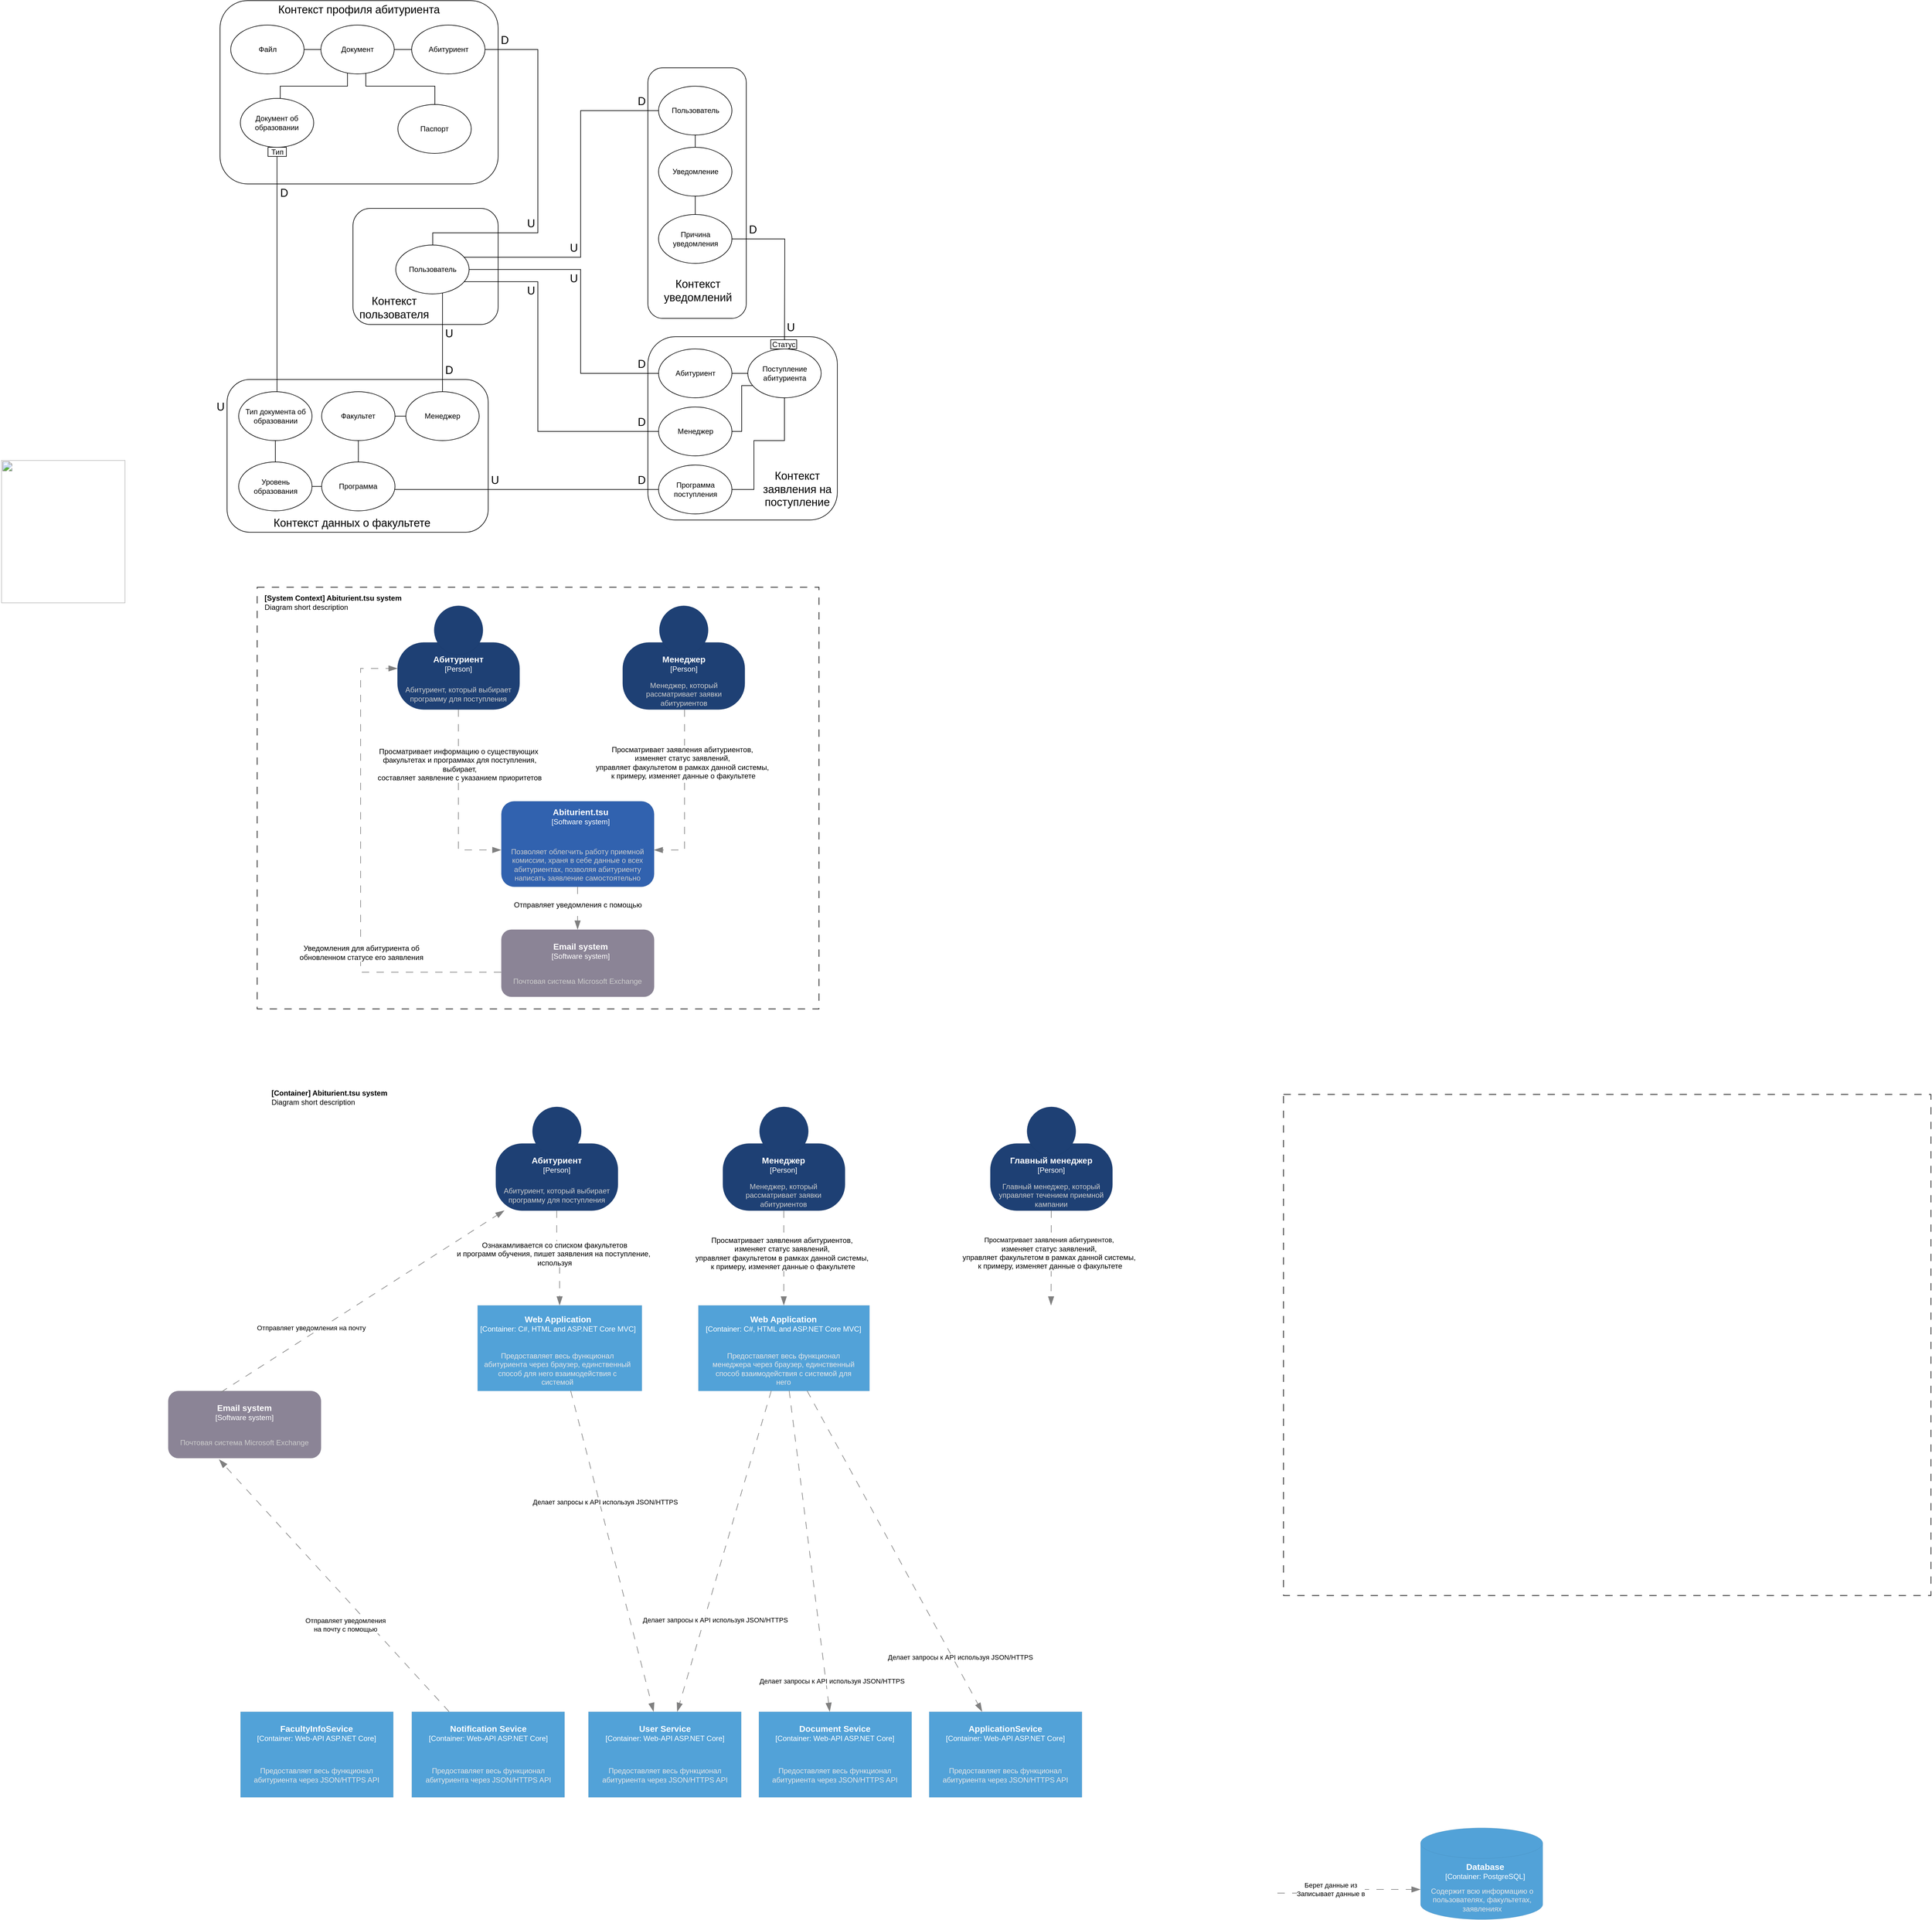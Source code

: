 <mxfile version="23.1.6" type="device">
  <diagram name="Page-1" id="b5b7bab2-c9e2-2cf4-8b2a-24fd1a2a6d21">
    <mxGraphModel dx="5994" dy="3614" grid="1" gridSize="10" guides="1" tooltips="1" connect="1" arrows="1" fold="1" page="1" pageScale="1" pageWidth="827" pageHeight="1169" background="none" math="0" shadow="0">
      <root>
        <mxCell id="0" />
        <mxCell id="1" parent="0" />
        <mxCell id="MaOl4jfl0PFDX4A6IsZu-60" value="" style="rounded=1;whiteSpace=wrap;html=1;fontStyle=1" parent="1" vertex="1">
          <mxGeometry x="-500" y="320" width="310" height="300" as="geometry" />
        </mxCell>
        <mxCell id="-3Om5Twb0YCuTLOiDZB2-9" value="" style="rounded=0;whiteSpace=wrap;html=1;dashed=1;dashPattern=12 12;" parent="1" vertex="1">
          <mxGeometry x="-1139.25" y="730" width="919.25" height="690" as="geometry" />
        </mxCell>
        <mxCell id="IY_3jIdmcAkdkIJxxCQ0-17" value="&lt;b style=&quot;font-weight:normal;&quot; id=&quot;docs-internal-guid-5b36b442-7fff-c8b9-8f83-1f48a23372ef&quot;&gt;&lt;img width=&quot;203px;&quot; height=&quot;234px;&quot; src=&quot;https://lh7-us.googleusercontent.com/JxQBm1-EpwM_dFHXwClX45VhrDido1cOvyLPQnoqPaI8YXl2qh07tTlEx8l0MKRIusiFAP7jSpTK8y7_XbA77AthvYhiPHg3ViRl7vc-WYO56VqhmxlTWo8SbmznH5HDqeRaKHJ4aV-dhPcUNcOod0d_ZQ=s2048&quot;&gt;&lt;/b&gt;" style="text;whiteSpace=wrap;html=1;" parent="1" vertex="1">
          <mxGeometry x="-1560" y="515" width="240" height="260" as="geometry" />
        </mxCell>
        <mxCell id="IY_3jIdmcAkdkIJxxCQ0-19" value="" style="rounded=1;whiteSpace=wrap;html=1;arcSize=39;fillColor=#1e4074;fontColor=#ffffff;strokeColor=default;strokeWidth=0;" parent="1" vertex="1">
          <mxGeometry x="-910" y="820" width="200" height="110" as="geometry" />
        </mxCell>
        <mxCell id="IY_3jIdmcAkdkIJxxCQ0-21" value="" style="ellipse;whiteSpace=wrap;html=1;aspect=fixed;fillColor=#1e4074;strokeColor=default;strokeWidth=0;" parent="1" vertex="1">
          <mxGeometry x="-850" y="760" width="80" height="80" as="geometry" />
        </mxCell>
        <mxCell id="IY_3jIdmcAkdkIJxxCQ0-22" value="" style="rounded=1;whiteSpace=wrap;html=1;arcSize=39;fillColor=#1e4074;fontColor=#ffffff;strokeColor=default;strokeWidth=0;" parent="1" vertex="1">
          <mxGeometry x="-541.5" y="820" width="200" height="110" as="geometry" />
        </mxCell>
        <mxCell id="IY_3jIdmcAkdkIJxxCQ0-23" value="" style="ellipse;whiteSpace=wrap;html=1;aspect=fixed;fillColor=#1e4074;strokeColor=default;strokeWidth=0;" parent="1" vertex="1">
          <mxGeometry x="-481.5" y="760" width="80" height="80" as="geometry" />
        </mxCell>
        <mxCell id="IY_3jIdmcAkdkIJxxCQ0-24" value="&lt;font color=&quot;#ffffff&quot;&gt;&lt;b&gt;&lt;font style=&quot;font-size: 14px;&quot;&gt;Абитуриент&lt;/font&gt;&lt;/b&gt;&lt;br&gt;[Person]&lt;/font&gt;" style="text;html=1;align=center;verticalAlign=middle;whiteSpace=wrap;rounded=0;" parent="1" vertex="1">
          <mxGeometry x="-840" y="840" width="60" height="30" as="geometry" />
        </mxCell>
        <mxCell id="IY_3jIdmcAkdkIJxxCQ0-25" value="&lt;font color=&quot;#ffffff&quot;&gt;&lt;span style=&quot;font-size: 14px;&quot;&gt;&lt;b&gt;Менеджер&lt;/b&gt;&lt;/span&gt;&lt;br&gt;[Person]&lt;/font&gt;" style="text;html=1;align=center;verticalAlign=middle;whiteSpace=wrap;rounded=0;" parent="1" vertex="1">
          <mxGeometry x="-471.5" y="840" width="60" height="30" as="geometry" />
        </mxCell>
        <mxCell id="IY_3jIdmcAkdkIJxxCQ0-27" value="&lt;font color=&quot;#cccccc&quot;&gt;Абитуриент, который выбирает программу для поступления&lt;br&gt;&lt;/font&gt;" style="text;html=1;align=center;verticalAlign=middle;whiteSpace=wrap;rounded=0;" parent="1" vertex="1">
          <mxGeometry x="-900" y="890" width="180" height="30" as="geometry" />
        </mxCell>
        <mxCell id="IY_3jIdmcAkdkIJxxCQ0-28" value="&lt;font color=&quot;#cccccc&quot;&gt;Менеджер, который рассматривает заявки абитуриентов&lt;br&gt;&lt;/font&gt;" style="text;html=1;align=center;verticalAlign=middle;whiteSpace=wrap;rounded=0;" parent="1" vertex="1">
          <mxGeometry x="-536.5" y="890" width="190" height="30" as="geometry" />
        </mxCell>
        <mxCell id="IY_3jIdmcAkdkIJxxCQ0-29" value="" style="rounded=1;whiteSpace=wrap;html=1;fillColor=#3162af;strokeColor=default;strokeWidth=0;" parent="1" vertex="1">
          <mxGeometry x="-740" y="1080" width="250" height="140" as="geometry" />
        </mxCell>
        <mxCell id="IY_3jIdmcAkdkIJxxCQ0-30" value="&lt;font color=&quot;#ffffff&quot;&gt;&lt;b&gt;&lt;font style=&quot;font-size: 14px;&quot;&gt;Abiturient.tsu&lt;/font&gt;&lt;/b&gt;&lt;br&gt;[Software system]&lt;/font&gt;" style="text;html=1;align=center;verticalAlign=middle;whiteSpace=wrap;rounded=0;" parent="1" vertex="1">
          <mxGeometry x="-665" y="1090" width="110" height="30" as="geometry" />
        </mxCell>
        <mxCell id="IY_3jIdmcAkdkIJxxCQ0-31" value="&lt;font color=&quot;#cccccc&quot;&gt;Позволяет облегчить работу приемной комиссии, храня в себе данные о всех абитуриентах, позволяя абитуриенту написать заявление самостоятельно&lt;br&gt;&lt;/font&gt;" style="text;html=1;align=center;verticalAlign=middle;whiteSpace=wrap;rounded=0;" parent="1" vertex="1">
          <mxGeometry x="-740" y="1169" width="250" height="30" as="geometry" />
        </mxCell>
        <mxCell id="IY_3jIdmcAkdkIJxxCQ0-32" style="edgeStyle=orthogonalEdgeStyle;rounded=0;orthogonalLoop=1;jettySize=auto;html=1;entryX=0;entryY=0.571;entryDx=0;entryDy=0;entryPerimeter=0;fontColor=#CCCCCC;strokeColor=#808080;endSize=12;endArrow=blockThin;endFill=1;exitX=0.5;exitY=1;exitDx=0;exitDy=0;dashed=1;dashPattern=12 12;" parent="1" source="IY_3jIdmcAkdkIJxxCQ0-19" target="IY_3jIdmcAkdkIJxxCQ0-29" edge="1">
          <mxGeometry relative="1" as="geometry" />
        </mxCell>
        <mxCell id="IY_3jIdmcAkdkIJxxCQ0-34" value="&lt;font style=&quot;font-size: 12px;&quot;&gt;Просматривает информацию о существующих&lt;br&gt;&amp;nbsp;факультетах и программах для поступления,&lt;br&gt;&amp;nbsp;выбирает,&lt;br&gt;&amp;nbsp;составляет заявление с указанием приоритетов&lt;/font&gt;" style="edgeLabel;html=1;align=center;verticalAlign=middle;resizable=0;points=[];" parent="IY_3jIdmcAkdkIJxxCQ0-32" vertex="1" connectable="0">
          <mxGeometry x="-0.399" y="-2" relative="1" as="geometry">
            <mxPoint x="2" as="offset" />
          </mxGeometry>
        </mxCell>
        <mxCell id="IY_3jIdmcAkdkIJxxCQ0-33" style="edgeStyle=orthogonalEdgeStyle;rounded=0;orthogonalLoop=1;jettySize=auto;html=1;fontColor=#CCCCCC;strokeColor=#808080;endSize=12;endArrow=blockThin;endFill=1;dashed=1;dashPattern=12 12;" parent="1" source="IY_3jIdmcAkdkIJxxCQ0-22" target="IY_3jIdmcAkdkIJxxCQ0-29" edge="1">
          <mxGeometry relative="1" as="geometry">
            <mxPoint x="-800" y="940" as="sourcePoint" />
            <mxPoint x="-730" y="1170" as="targetPoint" />
            <Array as="points">
              <mxPoint x="-440" y="1160" />
            </Array>
          </mxGeometry>
        </mxCell>
        <mxCell id="IY_3jIdmcAkdkIJxxCQ0-36" value="&lt;font style=&quot;font-size: 12px;&quot;&gt;Просматривает заявления абитуриентов,&lt;br&gt;изменяет статус заявлений,&lt;br&gt;управляет факультетом в рамках данной системы,&lt;br&gt;&amp;nbsp;к примеру, изменяет данные о факультете&lt;/font&gt;&lt;span id=&quot;docs-internal-guid-e454aada-7fff-a660-4d41-49e8ba70c987&quot;&gt;&lt;/span&gt;&lt;span id=&quot;docs-internal-guid-e454aada-7fff-a660-4d41-49e8ba70c987&quot;&gt;&lt;/span&gt;" style="edgeLabel;html=1;align=center;verticalAlign=middle;resizable=0;points=[];" parent="IY_3jIdmcAkdkIJxxCQ0-33" vertex="1" connectable="0">
          <mxGeometry x="-0.38" y="-4" relative="1" as="geometry">
            <mxPoint as="offset" />
          </mxGeometry>
        </mxCell>
        <mxCell id="-3Om5Twb0YCuTLOiDZB2-1" value="" style="rounded=1;whiteSpace=wrap;html=1;fillColor=#8b8496;strokeColor=default;strokeWidth=0;" parent="1" vertex="1">
          <mxGeometry x="-740" y="1290" width="250" height="110" as="geometry" />
        </mxCell>
        <mxCell id="-3Om5Twb0YCuTLOiDZB2-2" value="&lt;font color=&quot;#ffffff&quot;&gt;&lt;span style=&quot;font-size: 14px;&quot;&gt;&lt;b&gt;Email system&lt;br&gt;&lt;/b&gt;&lt;/span&gt;[Software system]&lt;/font&gt;" style="text;html=1;align=center;verticalAlign=middle;whiteSpace=wrap;rounded=0;" parent="1" vertex="1">
          <mxGeometry x="-665" y="1310" width="110" height="30" as="geometry" />
        </mxCell>
        <mxCell id="-3Om5Twb0YCuTLOiDZB2-3" value="&lt;font color=&quot;#cccccc&quot;&gt;Почтовая система Microsoft Exchange&lt;br&gt;&lt;/font&gt;" style="text;html=1;align=center;verticalAlign=middle;whiteSpace=wrap;rounded=0;" parent="1" vertex="1">
          <mxGeometry x="-740" y="1360" width="250" height="30" as="geometry" />
        </mxCell>
        <mxCell id="-3Om5Twb0YCuTLOiDZB2-4" style="edgeStyle=orthogonalEdgeStyle;rounded=0;orthogonalLoop=1;jettySize=auto;html=1;entryX=0.5;entryY=0;entryDx=0;entryDy=0;fontColor=#CCCCCC;strokeColor=#808080;endSize=12;endArrow=blockThin;endFill=1;dashed=1;dashPattern=12 12;" parent="1" source="IY_3jIdmcAkdkIJxxCQ0-29" target="-3Om5Twb0YCuTLOiDZB2-1" edge="1">
          <mxGeometry relative="1" as="geometry">
            <mxPoint x="-800" y="940" as="sourcePoint" />
            <mxPoint x="-730" y="1170" as="targetPoint" />
          </mxGeometry>
        </mxCell>
        <mxCell id="-3Om5Twb0YCuTLOiDZB2-5" value="&lt;span style=&quot;font-size: 12px;&quot;&gt;Отправляет уведомления с помощью&lt;/span&gt;" style="edgeLabel;html=1;align=center;verticalAlign=middle;resizable=0;points=[];" parent="-3Om5Twb0YCuTLOiDZB2-4" vertex="1" connectable="0">
          <mxGeometry x="-0.399" y="-2" relative="1" as="geometry">
            <mxPoint x="2" y="9" as="offset" />
          </mxGeometry>
        </mxCell>
        <mxCell id="-3Om5Twb0YCuTLOiDZB2-6" style="edgeStyle=orthogonalEdgeStyle;rounded=0;orthogonalLoop=1;jettySize=auto;html=1;fontColor=#CCCCCC;strokeColor=#808080;endSize=12;endArrow=blockThin;endFill=1;entryX=0.001;entryY=0.39;entryDx=0;entryDy=0;entryPerimeter=0;dashed=1;dashPattern=12 12;" parent="1" source="-3Om5Twb0YCuTLOiDZB2-1" target="IY_3jIdmcAkdkIJxxCQ0-19" edge="1">
          <mxGeometry relative="1" as="geometry">
            <mxPoint x="-605" y="1230" as="sourcePoint" />
            <mxPoint x="-605" y="1300" as="targetPoint" />
            <Array as="points">
              <mxPoint x="-970" y="1360" />
              <mxPoint x="-970" y="863" />
            </Array>
          </mxGeometry>
        </mxCell>
        <mxCell id="-3Om5Twb0YCuTLOiDZB2-7" value="&lt;span style=&quot;font-size: 12px;&quot;&gt;Уведомления для абитуриента об &lt;br&gt;обновленном статусе его заявления&lt;/span&gt;" style="edgeLabel;html=1;align=center;verticalAlign=middle;resizable=0;points=[];" parent="-3Om5Twb0YCuTLOiDZB2-6" vertex="1" connectable="0">
          <mxGeometry x="-0.399" y="-2" relative="1" as="geometry">
            <mxPoint x="-1" y="-26" as="offset" />
          </mxGeometry>
        </mxCell>
        <mxCell id="-3Om5Twb0YCuTLOiDZB2-10" value="&lt;div style=&quot;text-align: left;&quot;&gt;&lt;b style=&quot;background-color: initial;&quot;&gt;[System Context] Abiturient.tsu system&lt;/b&gt;&lt;/div&gt;&lt;font style=&quot;font-size: 12px;&quot;&gt;&lt;div style=&quot;text-align: left;&quot;&gt;&lt;span style=&quot;background-color: initial;&quot;&gt;Diagram short description&lt;/span&gt;&lt;/div&gt;&lt;/font&gt;" style="text;html=1;align=center;verticalAlign=middle;whiteSpace=wrap;rounded=0;" parent="1" vertex="1">
          <mxGeometry x="-1130" y="740" width="230" height="30" as="geometry" />
        </mxCell>
        <mxCell id="-3Om5Twb0YCuTLOiDZB2-11" value="" style="rounded=0;whiteSpace=wrap;html=1;dashed=1;dashPattern=12 12;" parent="1" vertex="1">
          <mxGeometry x="540.0" y="1560" width="1059.25" height="820" as="geometry" />
        </mxCell>
        <mxCell id="-3Om5Twb0YCuTLOiDZB2-12" value="" style="rounded=1;whiteSpace=wrap;html=1;arcSize=39;fillColor=#1e4074;fontColor=#ffffff;strokeColor=default;strokeWidth=0;" parent="1" vertex="1">
          <mxGeometry x="-749.13" y="1640" width="200" height="110" as="geometry" />
        </mxCell>
        <mxCell id="-3Om5Twb0YCuTLOiDZB2-13" value="" style="ellipse;whiteSpace=wrap;html=1;aspect=fixed;fillColor=#1e4074;strokeColor=default;strokeWidth=0;" parent="1" vertex="1">
          <mxGeometry x="-689.13" y="1580" width="80" height="80" as="geometry" />
        </mxCell>
        <mxCell id="-3Om5Twb0YCuTLOiDZB2-14" value="" style="rounded=1;whiteSpace=wrap;html=1;arcSize=39;fillColor=#1e4074;fontColor=#ffffff;strokeColor=default;strokeWidth=0;" parent="1" vertex="1">
          <mxGeometry x="-377.63" y="1640" width="200" height="110" as="geometry" />
        </mxCell>
        <mxCell id="-3Om5Twb0YCuTLOiDZB2-15" value="" style="ellipse;whiteSpace=wrap;html=1;aspect=fixed;fillColor=#1e4074;strokeColor=default;strokeWidth=0;" parent="1" vertex="1">
          <mxGeometry x="-317.63" y="1580" width="80" height="80" as="geometry" />
        </mxCell>
        <mxCell id="-3Om5Twb0YCuTLOiDZB2-16" value="&lt;font color=&quot;#ffffff&quot;&gt;&lt;b&gt;&lt;font style=&quot;font-size: 14px;&quot;&gt;Абитуриент&lt;/font&gt;&lt;/b&gt;&lt;br&gt;[Person]&lt;/font&gt;" style="text;html=1;align=center;verticalAlign=middle;whiteSpace=wrap;rounded=0;" parent="1" vertex="1">
          <mxGeometry x="-679.13" y="1660" width="60" height="30" as="geometry" />
        </mxCell>
        <mxCell id="-3Om5Twb0YCuTLOiDZB2-17" value="&lt;font color=&quot;#ffffff&quot;&gt;&lt;span style=&quot;font-size: 14px;&quot;&gt;&lt;b&gt;Менеджер&lt;/b&gt;&lt;/span&gt;&lt;br&gt;[Person]&lt;/font&gt;" style="text;html=1;align=center;verticalAlign=middle;whiteSpace=wrap;rounded=0;" parent="1" vertex="1">
          <mxGeometry x="-307.63" y="1660" width="60" height="30" as="geometry" />
        </mxCell>
        <mxCell id="-3Om5Twb0YCuTLOiDZB2-18" value="&lt;font color=&quot;#cccccc&quot;&gt;Абитуриент, который выбирает программу для поступления&lt;br&gt;&lt;/font&gt;" style="text;html=1;align=center;verticalAlign=middle;whiteSpace=wrap;rounded=0;" parent="1" vertex="1">
          <mxGeometry x="-739.13" y="1710" width="180" height="30" as="geometry" />
        </mxCell>
        <mxCell id="-3Om5Twb0YCuTLOiDZB2-19" value="&lt;font color=&quot;#cccccc&quot;&gt;Менеджер, который рассматривает заявки абитуриентов&lt;br&gt;&lt;/font&gt;" style="text;html=1;align=center;verticalAlign=middle;whiteSpace=wrap;rounded=0;" parent="1" vertex="1">
          <mxGeometry x="-372.63" y="1710" width="190" height="30" as="geometry" />
        </mxCell>
        <mxCell id="-3Om5Twb0YCuTLOiDZB2-34" value="&lt;div style=&quot;text-align: left;&quot;&gt;&lt;b style=&quot;background-color: initial;&quot;&gt;[Container] Abiturient.tsu system&lt;/b&gt;&lt;/div&gt;&lt;font style=&quot;font-size: 12px;&quot;&gt;&lt;div style=&quot;text-align: left;&quot;&gt;&lt;span style=&quot;background-color: initial;&quot;&gt;Diagram short description&lt;/span&gt;&lt;/div&gt;&lt;/font&gt;" style="text;html=1;align=center;verticalAlign=middle;whiteSpace=wrap;rounded=0;" parent="1" vertex="1">
          <mxGeometry x="-1121.5" y="1550" width="200" height="30" as="geometry" />
        </mxCell>
        <mxCell id="-3Om5Twb0YCuTLOiDZB2-38" style="edgeStyle=orthogonalEdgeStyle;rounded=0;orthogonalLoop=1;jettySize=auto;html=1;fontColor=#CCCCCC;strokeColor=#808080;endSize=12;endArrow=blockThin;endFill=1;entryX=0.5;entryY=0;entryDx=0;entryDy=0;dashed=1;dashPattern=12 12;" parent="1" source="-3Om5Twb0YCuTLOiDZB2-12" target="-3Om5Twb0YCuTLOiDZB2-41" edge="1">
          <mxGeometry relative="1" as="geometry">
            <mxPoint x="-633.13" y="2107" as="sourcePoint" />
            <mxPoint x="-648.63" y="2100" as="targetPoint" />
            <Array as="points" />
          </mxGeometry>
        </mxCell>
        <mxCell id="-3Om5Twb0YCuTLOiDZB2-39" value="&lt;span style=&quot;font-size: 12px;&quot;&gt;Ознакамливается со списком факультетов &lt;br&gt;и программ обучения, пишет заявления на поступление,&amp;nbsp;&lt;br&gt;используя&lt;/span&gt;" style="edgeLabel;html=1;align=center;verticalAlign=middle;resizable=0;points=[];" parent="-3Om5Twb0YCuTLOiDZB2-38" vertex="1" connectable="0">
          <mxGeometry x="-0.399" y="-2" relative="1" as="geometry">
            <mxPoint x="-2" y="23" as="offset" />
          </mxGeometry>
        </mxCell>
        <mxCell id="-3Om5Twb0YCuTLOiDZB2-41" value="" style="rounded=0;whiteSpace=wrap;html=1;fillColor=#52a2d8;strokeColor=default;strokeWidth=0;" parent="1" vertex="1">
          <mxGeometry x="-778.81" y="1905" width="268.81" height="140" as="geometry" />
        </mxCell>
        <mxCell id="-3Om5Twb0YCuTLOiDZB2-43" value="&lt;font color=&quot;#e6e6e6&quot;&gt;Предоставляет весь функционал абитуриента через браузер, единственный способ для него взаимодействия с системой&lt;/font&gt;" style="text;html=1;align=center;verticalAlign=middle;whiteSpace=wrap;rounded=0;" parent="1" vertex="1">
          <mxGeometry x="-773.13" y="1994" width="250" height="30" as="geometry" />
        </mxCell>
        <mxCell id="-3Om5Twb0YCuTLOiDZB2-45" value="" style="rounded=0;whiteSpace=wrap;html=1;fillColor=#52a2d8;strokeColor=default;strokeWidth=0;" parent="1" vertex="1">
          <mxGeometry x="-417.63" y="1905" width="280" height="140" as="geometry" />
        </mxCell>
        <mxCell id="-3Om5Twb0YCuTLOiDZB2-46" value="&lt;font color=&quot;#ffffff&quot;&gt;&lt;span style=&quot;font-size: 14px;&quot;&gt;&lt;b&gt;Web Application&lt;br&gt;&lt;/b&gt;&lt;/span&gt;[Container: C#, HTML and ASP.NET Core MVC]&lt;/font&gt;" style="text;html=1;align=center;verticalAlign=middle;whiteSpace=wrap;rounded=0;" parent="1" vertex="1">
          <mxGeometry x="-412.63" y="1920" width="270" height="30" as="geometry" />
        </mxCell>
        <mxCell id="-3Om5Twb0YCuTLOiDZB2-47" value="&lt;font color=&quot;#e6e6e6&quot;&gt;Предоставляет весь функционал менеджера через браузер, единственный способ взаимодействия с системой для него&lt;/font&gt;" style="text;html=1;align=center;verticalAlign=middle;whiteSpace=wrap;rounded=0;" parent="1" vertex="1">
          <mxGeometry x="-402.63" y="1994" width="250" height="30" as="geometry" />
        </mxCell>
        <mxCell id="-3Om5Twb0YCuTLOiDZB2-48" style="edgeStyle=orthogonalEdgeStyle;rounded=0;orthogonalLoop=1;jettySize=auto;html=1;fontColor=#CCCCCC;strokeColor=#808080;endSize=12;endArrow=blockThin;endFill=1;dashed=1;dashPattern=12 12;" parent="1" source="-3Om5Twb0YCuTLOiDZB2-14" target="-3Om5Twb0YCuTLOiDZB2-45" edge="1">
          <mxGeometry relative="1" as="geometry">
            <mxPoint x="-279.34" y="1740" as="sourcePoint" />
            <mxPoint x="-279.34" y="1895" as="targetPoint" />
            <Array as="points" />
          </mxGeometry>
        </mxCell>
        <mxCell id="-3Om5Twb0YCuTLOiDZB2-49" value="&lt;font style=&quot;font-size: 12px;&quot;&gt;Просматривает заявления абитуриентов,&lt;br style=&quot;border-color: var(--border-color);&quot;&gt;изменяет статус заявлений,&lt;br style=&quot;border-color: var(--border-color);&quot;&gt;управляет факультетом в рамках данной системы,&lt;br style=&quot;border-color: var(--border-color);&quot;&gt;&amp;nbsp;к примеру, изменяет данные о факультете&lt;/font&gt;" style="edgeLabel;html=1;align=center;verticalAlign=middle;resizable=0;points=[];" parent="-3Om5Twb0YCuTLOiDZB2-48" vertex="1" connectable="0">
          <mxGeometry x="-0.399" y="-2" relative="1" as="geometry">
            <mxPoint x="-2" y="23" as="offset" />
          </mxGeometry>
        </mxCell>
        <mxCell id="-3Om5Twb0YCuTLOiDZB2-50" value="" style="rounded=0;whiteSpace=wrap;html=1;fillColor=#52a2d8;strokeColor=default;strokeWidth=0;" parent="1" vertex="1">
          <mxGeometry x="-597.5" y="2570" width="250" height="140" as="geometry" />
        </mxCell>
        <mxCell id="-3Om5Twb0YCuTLOiDZB2-51" value="&lt;font color=&quot;#ffffff&quot;&gt;&lt;span style=&quot;font-size: 14px;&quot;&gt;&lt;b&gt;User Service&lt;br&gt;&lt;/b&gt;&lt;/span&gt;[Container: Web-API ASP.NET Core]&lt;/font&gt;" style="text;html=1;align=center;verticalAlign=middle;whiteSpace=wrap;rounded=0;" parent="1" vertex="1">
          <mxGeometry x="-587.5" y="2590" width="230" height="30" as="geometry" />
        </mxCell>
        <mxCell id="-3Om5Twb0YCuTLOiDZB2-52" value="&lt;font color=&quot;#e6e6e6&quot;&gt;Предоставляет весь функционал абитуриента через JSON/HTTPS API&lt;/font&gt;" style="text;html=1;align=center;verticalAlign=middle;whiteSpace=wrap;rounded=0;" parent="1" vertex="1">
          <mxGeometry x="-597.5" y="2659" width="250" height="30" as="geometry" />
        </mxCell>
        <mxCell id="-3Om5Twb0YCuTLOiDZB2-53" style="rounded=0;orthogonalLoop=1;jettySize=auto;html=1;fontColor=#CCCCCC;strokeColor=#808080;endSize=12;endArrow=blockThin;endFill=1;dashed=1;dashPattern=12 12;" parent="1" source="-3Om5Twb0YCuTLOiDZB2-41" target="-3Om5Twb0YCuTLOiDZB2-50" edge="1">
          <mxGeometry relative="1" as="geometry">
            <mxPoint x="-661.68" y="2070" as="sourcePoint" />
            <mxPoint x="-661.68" y="2225" as="targetPoint" />
          </mxGeometry>
        </mxCell>
        <mxCell id="-3Om5Twb0YCuTLOiDZB2-54" value="Делает запросы к API используя JSON/HTTPS" style="edgeLabel;html=1;align=center;verticalAlign=middle;resizable=0;points=[];" parent="-3Om5Twb0YCuTLOiDZB2-53" vertex="1" connectable="0">
          <mxGeometry x="-0.399" y="-2" relative="1" as="geometry">
            <mxPoint x="17" y="23" as="offset" />
          </mxGeometry>
        </mxCell>
        <mxCell id="-3Om5Twb0YCuTLOiDZB2-55" value="" style="strokeWidth=0;html=1;shape=mxgraph.flowchart.database;whiteSpace=wrap;fillColor=#52a2d8;" parent="1" vertex="1">
          <mxGeometry x="763.93" y="2760" width="200" height="150" as="geometry" />
        </mxCell>
        <mxCell id="-3Om5Twb0YCuTLOiDZB2-56" value="&lt;font color=&quot;#ffffff&quot;&gt;&lt;span style=&quot;font-size: 14px;&quot;&gt;&lt;b&gt;Database&lt;br&gt;&lt;/b&gt;&lt;/span&gt;[Container: PostgreSQL]&lt;/font&gt;" style="text;html=1;align=center;verticalAlign=middle;whiteSpace=wrap;rounded=0;" parent="1" vertex="1">
          <mxGeometry x="754.93" y="2816" width="230" height="30" as="geometry" />
        </mxCell>
        <mxCell id="-3Om5Twb0YCuTLOiDZB2-57" value="&lt;font color=&quot;#e6e6e6&quot;&gt;Содержит всю информацию о пользователях, факультетах, заявлениях&lt;/font&gt;" style="text;html=1;align=center;verticalAlign=middle;whiteSpace=wrap;rounded=0;glass=0;" parent="1" vertex="1">
          <mxGeometry x="764.93" y="2863" width="200" height="30" as="geometry" />
        </mxCell>
        <mxCell id="-3Om5Twb0YCuTLOiDZB2-58" style="edgeStyle=orthogonalEdgeStyle;rounded=0;orthogonalLoop=1;jettySize=auto;html=1;fontColor=#CCCCCC;strokeColor=#808080;endSize=12;endArrow=blockThin;endFill=1;dashed=1;dashPattern=12 12;" parent="1" target="-3Om5Twb0YCuTLOiDZB2-55" edge="1">
          <mxGeometry relative="1" as="geometry">
            <mxPoint x="530" y="2867" as="sourcePoint" />
            <mxPoint x="241.49" y="3077" as="targetPoint" />
            <Array as="points">
              <mxPoint x="590" y="2861" />
            </Array>
          </mxGeometry>
        </mxCell>
        <mxCell id="-3Om5Twb0YCuTLOiDZB2-59" value="Берет данные из&lt;br&gt;Записывает данные в" style="edgeLabel;html=1;align=center;verticalAlign=middle;resizable=0;points=[];" parent="-3Om5Twb0YCuTLOiDZB2-58" vertex="1" connectable="0">
          <mxGeometry x="-0.399" y="-2" relative="1" as="geometry">
            <mxPoint x="21" y="-2" as="offset" />
          </mxGeometry>
        </mxCell>
        <mxCell id="-3Om5Twb0YCuTLOiDZB2-60" style="rounded=0;orthogonalLoop=1;jettySize=auto;html=1;fontColor=#CCCCCC;strokeColor=#808080;endSize=12;endArrow=blockThin;endFill=1;dashed=1;dashPattern=12 12;" parent="1" source="-3Om5Twb0YCuTLOiDZB2-45" target="-3Om5Twb0YCuTLOiDZB2-50" edge="1">
          <mxGeometry relative="1" as="geometry">
            <mxPoint x="-142.38" y="2110" as="sourcePoint" />
            <mxPoint x="19.62" y="2110" as="targetPoint" />
          </mxGeometry>
        </mxCell>
        <mxCell id="MaOl4jfl0PFDX4A6IsZu-121" value="Делает запросы к API используя JSON/HTTPS" style="edgeLabel;html=1;align=center;verticalAlign=middle;resizable=0;points=[];" parent="-3Om5Twb0YCuTLOiDZB2-60" vertex="1" connectable="0">
          <mxGeometry x="-0.087" y="-2" relative="1" as="geometry">
            <mxPoint x="-20" y="136" as="offset" />
          </mxGeometry>
        </mxCell>
        <mxCell id="-3Om5Twb0YCuTLOiDZB2-65" value="" style="rounded=1;whiteSpace=wrap;html=1;fillColor=#8b8496;strokeColor=default;strokeWidth=0;" parent="1" vertex="1">
          <mxGeometry x="-1285" y="2045" width="250" height="110" as="geometry" />
        </mxCell>
        <mxCell id="-3Om5Twb0YCuTLOiDZB2-66" value="&lt;font color=&quot;#ffffff&quot;&gt;&lt;span style=&quot;font-size: 14px;&quot;&gt;&lt;b&gt;Email system&lt;br&gt;&lt;/b&gt;&lt;/span&gt;[Software system]&lt;/font&gt;" style="text;html=1;align=center;verticalAlign=middle;whiteSpace=wrap;rounded=0;" parent="1" vertex="1">
          <mxGeometry x="-1215" y="2065" width="110" height="30" as="geometry" />
        </mxCell>
        <mxCell id="-3Om5Twb0YCuTLOiDZB2-67" value="&lt;font color=&quot;#cccccc&quot;&gt;Почтовая система Microsoft Exchange&lt;br&gt;&lt;/font&gt;" style="text;html=1;align=center;verticalAlign=middle;whiteSpace=wrap;rounded=0;" parent="1" vertex="1">
          <mxGeometry x="-1285" y="2115" width="250" height="30" as="geometry" />
        </mxCell>
        <mxCell id="-3Om5Twb0YCuTLOiDZB2-68" style="rounded=0;orthogonalLoop=1;jettySize=auto;html=1;fontColor=#CCCCCC;strokeColor=#808080;endSize=12;endArrow=blockThin;endFill=1;dashed=1;dashPattern=12 12;entryX=0.334;entryY=1.022;entryDx=0;entryDy=0;entryPerimeter=0;" parent="1" source="MaOl4jfl0PFDX4A6IsZu-162" target="-3Om5Twb0YCuTLOiDZB2-65" edge="1">
          <mxGeometry relative="1" as="geometry">
            <mxPoint x="-1000" y="2190" as="sourcePoint" />
            <mxPoint x="-330.63" y="1850" as="targetPoint" />
          </mxGeometry>
        </mxCell>
        <mxCell id="-3Om5Twb0YCuTLOiDZB2-69" value="Отправляет уведомления &lt;br&gt;на почту с помощью" style="edgeLabel;html=1;align=center;verticalAlign=middle;resizable=0;points=[];" parent="-3Om5Twb0YCuTLOiDZB2-68" vertex="1" connectable="0">
          <mxGeometry x="-0.399" y="-2" relative="1" as="geometry">
            <mxPoint x="-58" y="-17" as="offset" />
          </mxGeometry>
        </mxCell>
        <mxCell id="-3Om5Twb0YCuTLOiDZB2-70" style="rounded=0;orthogonalLoop=1;jettySize=auto;html=1;fontColor=#CCCCCC;strokeColor=#808080;endSize=12;endArrow=blockThin;endFill=1;dashed=1;dashPattern=12 12;exitX=0.345;exitY=0.022;exitDx=0;exitDy=0;exitPerimeter=0;" parent="1" source="-3Om5Twb0YCuTLOiDZB2-65" target="-3Om5Twb0YCuTLOiDZB2-12" edge="1">
          <mxGeometry relative="1" as="geometry">
            <mxPoint x="-156.63" y="2194" as="sourcePoint" />
            <mxPoint x="73.37" y="2010" as="targetPoint" />
          </mxGeometry>
        </mxCell>
        <mxCell id="-3Om5Twb0YCuTLOiDZB2-71" value="Отправляет уведомления на почту" style="edgeLabel;html=1;align=center;verticalAlign=middle;resizable=0;points=[];" parent="-3Om5Twb0YCuTLOiDZB2-70" vertex="1" connectable="0">
          <mxGeometry x="-0.399" y="-2" relative="1" as="geometry">
            <mxPoint x="7" y="-18" as="offset" />
          </mxGeometry>
        </mxCell>
        <mxCell id="MaOl4jfl0PFDX4A6IsZu-1" value="" style="rounded=1;whiteSpace=wrap;html=1;" parent="1" vertex="1">
          <mxGeometry x="-1188.5" y="390" width="427.25" height="250" as="geometry" />
        </mxCell>
        <mxCell id="MaOl4jfl0PFDX4A6IsZu-2" value="" style="rounded=1;whiteSpace=wrap;html=1;" parent="1" vertex="1">
          <mxGeometry x="-982.5" y="110" width="237.5" height="190" as="geometry" />
        </mxCell>
        <mxCell id="MaOl4jfl0PFDX4A6IsZu-3" value="" style="rounded=1;whiteSpace=wrap;html=1;" parent="1" vertex="1">
          <mxGeometry x="-500" y="-120" width="161" height="410" as="geometry" />
        </mxCell>
        <mxCell id="MaOl4jfl0PFDX4A6IsZu-4" value="" style="rounded=1;whiteSpace=wrap;html=1;fontStyle=1" parent="1" vertex="1">
          <mxGeometry x="-1200" y="-230" width="455" height="300" as="geometry" />
        </mxCell>
        <mxCell id="MaOl4jfl0PFDX4A6IsZu-5" style="edgeStyle=orthogonalEdgeStyle;rounded=0;orthogonalLoop=1;jettySize=auto;html=1;endArrow=none;endFill=0;" parent="1" source="MaOl4jfl0PFDX4A6IsZu-7" target="MaOl4jfl0PFDX4A6IsZu-9" edge="1">
          <mxGeometry relative="1" as="geometry">
            <Array as="points" />
          </mxGeometry>
        </mxCell>
        <mxCell id="MaOl4jfl0PFDX4A6IsZu-6" style="edgeStyle=orthogonalEdgeStyle;rounded=0;orthogonalLoop=1;jettySize=auto;html=1;endArrow=none;endFill=0;" parent="1" source="MaOl4jfl0PFDX4A6IsZu-7" target="MaOl4jfl0PFDX4A6IsZu-8" edge="1">
          <mxGeometry relative="1" as="geometry">
            <mxPoint x="-551.5" y="-20" as="targetPoint" />
            <Array as="points">
              <mxPoint x="-422.5" />
              <mxPoint x="-422.5" />
            </Array>
          </mxGeometry>
        </mxCell>
        <mxCell id="MaOl4jfl0PFDX4A6IsZu-7" value="Уведомление" style="ellipse;whiteSpace=wrap;html=1;" parent="1" vertex="1">
          <mxGeometry x="-482.5" y="10" width="120" height="80" as="geometry" />
        </mxCell>
        <mxCell id="MaOl4jfl0PFDX4A6IsZu-8" value="Пользователь" style="ellipse;whiteSpace=wrap;html=1;" parent="1" vertex="1">
          <mxGeometry x="-482.5" y="-90" width="120" height="80" as="geometry" />
        </mxCell>
        <mxCell id="MaOl4jfl0PFDX4A6IsZu-9" value="Причина уведомления" style="ellipse;whiteSpace=wrap;html=1;" parent="1" vertex="1">
          <mxGeometry x="-482.5" y="120" width="120" height="80" as="geometry" />
        </mxCell>
        <mxCell id="MaOl4jfl0PFDX4A6IsZu-10" value="&lt;span style=&quot;font-size: 18px;&quot;&gt;Контекст уведомлений&lt;/span&gt;" style="text;html=1;align=center;verticalAlign=middle;whiteSpace=wrap;rounded=0;" parent="1" vertex="1">
          <mxGeometry x="-500" y="230" width="163.5" height="30" as="geometry" />
        </mxCell>
        <mxCell id="MaOl4jfl0PFDX4A6IsZu-11" value="Пользователь" style="ellipse;whiteSpace=wrap;html=1;" parent="1" vertex="1">
          <mxGeometry x="-912.5" y="170" width="120" height="80" as="geometry" />
        </mxCell>
        <mxCell id="MaOl4jfl0PFDX4A6IsZu-12" value="&lt;span style=&quot;font-size: 18px;&quot;&gt;Контекст пользователя&lt;/span&gt;" style="text;html=1;align=center;verticalAlign=middle;whiteSpace=wrap;rounded=0;" parent="1" vertex="1">
          <mxGeometry x="-970" y="257.5" width="110" height="30" as="geometry" />
        </mxCell>
        <mxCell id="MaOl4jfl0PFDX4A6IsZu-15" value="" style="edgeStyle=orthogonalEdgeStyle;rounded=0;orthogonalLoop=1;jettySize=auto;html=1;endArrow=none;endFill=0;" parent="1" source="MaOl4jfl0PFDX4A6IsZu-7" target="MaOl4jfl0PFDX4A6IsZu-9" edge="1">
          <mxGeometry relative="1" as="geometry">
            <mxPoint x="-362.5" y="-30" as="sourcePoint" />
            <mxPoint x="-292.5" y="-30" as="targetPoint" />
            <Array as="points">
              <mxPoint x="-422" y="113" />
            </Array>
          </mxGeometry>
        </mxCell>
        <mxCell id="MaOl4jfl0PFDX4A6IsZu-18" value="&lt;span style=&quot;font-size: 18px;&quot;&gt;Контекст профиля абитуриента&lt;/span&gt;" style="text;html=1;align=center;verticalAlign=middle;whiteSpace=wrap;rounded=0;" parent="1" vertex="1">
          <mxGeometry x="-1125" y="-230" width="305" height="30" as="geometry" />
        </mxCell>
        <mxCell id="MaOl4jfl0PFDX4A6IsZu-19" value="&lt;span style=&quot;font-size: 18px;&quot;&gt;Контекст данных о факультете&lt;br&gt;&lt;/span&gt;" style="text;html=1;align=center;verticalAlign=middle;whiteSpace=wrap;rounded=0;" parent="1" vertex="1">
          <mxGeometry x="-1161" y="610" width="354.25" height="30" as="geometry" />
        </mxCell>
        <mxCell id="MaOl4jfl0PFDX4A6IsZu-21" value="Документ" style="ellipse;whiteSpace=wrap;html=1;" parent="1" vertex="1">
          <mxGeometry x="-1035" y="-190" width="120" height="80" as="geometry" />
        </mxCell>
        <mxCell id="MaOl4jfl0PFDX4A6IsZu-22" value="Абитуриент" style="ellipse;whiteSpace=wrap;html=1;" parent="1" vertex="1">
          <mxGeometry x="-886.5" y="-190" width="120" height="80" as="geometry" />
        </mxCell>
        <mxCell id="MaOl4jfl0PFDX4A6IsZu-24" value="Файл" style="ellipse;whiteSpace=wrap;html=1;" parent="1" vertex="1">
          <mxGeometry x="-1182.5" y="-190" width="120" height="80" as="geometry" />
        </mxCell>
        <mxCell id="MaOl4jfl0PFDX4A6IsZu-25" value="Программа поступления" style="ellipse;whiteSpace=wrap;html=1;" parent="1" vertex="1">
          <mxGeometry x="-482.5" y="530" width="120" height="80" as="geometry" />
        </mxCell>
        <mxCell id="MaOl4jfl0PFDX4A6IsZu-28" style="edgeStyle=orthogonalEdgeStyle;rounded=0;orthogonalLoop=1;jettySize=auto;html=1;endArrow=none;endFill=0;" parent="1" source="MaOl4jfl0PFDX4A6IsZu-21" target="MaOl4jfl0PFDX4A6IsZu-22" edge="1">
          <mxGeometry relative="1" as="geometry">
            <mxPoint x="-1056.5" y="-60" as="sourcePoint" />
            <mxPoint x="-946.5" y="-120" as="targetPoint" />
            <Array as="points">
              <mxPoint x="-961.5" y="-150" />
              <mxPoint x="-961.5" y="-150" />
            </Array>
          </mxGeometry>
        </mxCell>
        <mxCell id="MaOl4jfl0PFDX4A6IsZu-31" style="edgeStyle=orthogonalEdgeStyle;rounded=0;orthogonalLoop=1;jettySize=auto;html=1;endArrow=none;endFill=0;" parent="1" source="MaOl4jfl0PFDX4A6IsZu-24" target="MaOl4jfl0PFDX4A6IsZu-21" edge="1">
          <mxGeometry relative="1" as="geometry">
            <mxPoint x="-966.5" as="sourcePoint" />
            <mxPoint x="-906.5" y="-21" as="targetPoint" />
            <Array as="points">
              <mxPoint x="-1051.5" y="-150" />
              <mxPoint x="-1051.5" y="-150" />
            </Array>
          </mxGeometry>
        </mxCell>
        <mxCell id="MaOl4jfl0PFDX4A6IsZu-32" value="Факультет" style="ellipse;whiteSpace=wrap;html=1;" parent="1" vertex="1">
          <mxGeometry x="-1033.75" y="410" width="120" height="80" as="geometry" />
        </mxCell>
        <mxCell id="MaOl4jfl0PFDX4A6IsZu-33" value="Программа" style="ellipse;whiteSpace=wrap;html=1;" parent="1" vertex="1">
          <mxGeometry x="-1033.75" y="525" width="120" height="80" as="geometry" />
        </mxCell>
        <mxCell id="MaOl4jfl0PFDX4A6IsZu-34" value="Уровень образования" style="ellipse;whiteSpace=wrap;html=1;" parent="1" vertex="1">
          <mxGeometry x="-1169.5" y="525" width="120" height="80" as="geometry" />
        </mxCell>
        <mxCell id="MaOl4jfl0PFDX4A6IsZu-35" style="edgeStyle=orthogonalEdgeStyle;rounded=0;orthogonalLoop=1;jettySize=auto;html=1;endArrow=none;endFill=0;" parent="1" source="MaOl4jfl0PFDX4A6IsZu-33" target="MaOl4jfl0PFDX4A6IsZu-32" edge="1">
          <mxGeometry relative="1" as="geometry">
            <mxPoint x="-991.25" y="470" as="sourcePoint" />
            <mxPoint x="-981.25" y="410" as="targetPoint" />
            <Array as="points">
              <mxPoint x="-973.75" y="510" />
              <mxPoint x="-973.75" y="510" />
            </Array>
          </mxGeometry>
        </mxCell>
        <mxCell id="MaOl4jfl0PFDX4A6IsZu-39" value="Менеджер" style="ellipse;whiteSpace=wrap;html=1;" parent="1" vertex="1">
          <mxGeometry x="-896" y="410" width="120" height="80" as="geometry" />
        </mxCell>
        <mxCell id="MaOl4jfl0PFDX4A6IsZu-48" value="U" style="text;html=1;align=center;verticalAlign=middle;whiteSpace=wrap;rounded=0;fontStyle=0;fontSize=18;" parent="1" vertex="1">
          <mxGeometry x="-702" y="230" width="21.5" height="30" as="geometry" />
        </mxCell>
        <mxCell id="MaOl4jfl0PFDX4A6IsZu-49" value="U" style="text;html=1;align=center;verticalAlign=middle;whiteSpace=wrap;rounded=0;fontStyle=0;fontSize=18;" parent="1" vertex="1">
          <mxGeometry x="-836.5" y="300" width="21.5" height="30" as="geometry" />
        </mxCell>
        <mxCell id="MaOl4jfl0PFDX4A6IsZu-51" value="U" style="text;html=1;align=center;verticalAlign=middle;whiteSpace=wrap;rounded=0;fontStyle=0;fontSize=18;" parent="1" vertex="1">
          <mxGeometry x="-1210" y="420" width="21.5" height="30" as="geometry" />
        </mxCell>
        <mxCell id="MaOl4jfl0PFDX4A6IsZu-58" value="Поступление абитуриента" style="ellipse;whiteSpace=wrap;html=1;" parent="1" vertex="1">
          <mxGeometry x="-336.5" y="340" width="120" height="80" as="geometry" />
        </mxCell>
        <mxCell id="MaOl4jfl0PFDX4A6IsZu-59" value="Менеджер" style="ellipse;whiteSpace=wrap;html=1;" parent="1" vertex="1">
          <mxGeometry x="-482.5" y="435" width="120" height="80" as="geometry" />
        </mxCell>
        <mxCell id="MaOl4jfl0PFDX4A6IsZu-61" value="Абитуриент" style="ellipse;whiteSpace=wrap;html=1;" parent="1" vertex="1">
          <mxGeometry x="-482.5" y="340" width="120" height="80" as="geometry" />
        </mxCell>
        <mxCell id="MaOl4jfl0PFDX4A6IsZu-62" value="&lt;span style=&quot;font-size: 18px;&quot;&gt;Контекст заявления на поступление&lt;br&gt;&lt;/span&gt;" style="text;html=1;align=center;verticalAlign=middle;whiteSpace=wrap;rounded=0;" parent="1" vertex="1">
          <mxGeometry x="-330.5" y="555" width="149" height="30" as="geometry" />
        </mxCell>
        <mxCell id="MaOl4jfl0PFDX4A6IsZu-64" style="edgeStyle=orthogonalEdgeStyle;rounded=0;orthogonalLoop=1;jettySize=auto;html=1;endArrow=none;endFill=0;" parent="1" source="MaOl4jfl0PFDX4A6IsZu-63" target="MaOl4jfl0PFDX4A6IsZu-34" edge="1">
          <mxGeometry relative="1" as="geometry">
            <mxPoint x="-1357.75" y="250" as="sourcePoint" />
            <mxPoint x="-1107.75" y="450" as="targetPoint" />
            <Array as="points" />
          </mxGeometry>
        </mxCell>
        <mxCell id="MaOl4jfl0PFDX4A6IsZu-66" style="edgeStyle=orthogonalEdgeStyle;rounded=0;orthogonalLoop=1;jettySize=auto;html=1;endArrow=none;endFill=0;" parent="1" source="MaOl4jfl0PFDX4A6IsZu-63" target="MaOl4jfl0PFDX4A6IsZu-34" edge="1">
          <mxGeometry relative="1" as="geometry">
            <mxPoint x="-1047.75" y="490" as="sourcePoint" />
            <mxPoint x="-1027.75" y="490" as="targetPoint" />
            <Array as="points">
              <mxPoint x="-1109.5" y="560" />
            </Array>
          </mxGeometry>
        </mxCell>
        <mxCell id="MaOl4jfl0PFDX4A6IsZu-67" style="edgeStyle=orthogonalEdgeStyle;rounded=0;orthogonalLoop=1;jettySize=auto;html=1;endArrow=none;endFill=0;" parent="1" source="MaOl4jfl0PFDX4A6IsZu-39" target="MaOl4jfl0PFDX4A6IsZu-32" edge="1">
          <mxGeometry relative="1" as="geometry">
            <mxPoint x="-1037.75" y="500" as="sourcePoint" />
            <mxPoint x="-1017.75" y="500" as="targetPoint" />
            <Array as="points">
              <mxPoint x="-908.5" y="450" />
              <mxPoint x="-908.5" y="450" />
            </Array>
          </mxGeometry>
        </mxCell>
        <mxCell id="MaOl4jfl0PFDX4A6IsZu-78" style="edgeStyle=orthogonalEdgeStyle;rounded=0;orthogonalLoop=1;jettySize=auto;html=1;endArrow=none;endFill=0;" parent="1" source="MaOl4jfl0PFDX4A6IsZu-58" target="MaOl4jfl0PFDX4A6IsZu-25" edge="1">
          <mxGeometry relative="1" as="geometry">
            <mxPoint x="-276.5" y="510" as="sourcePoint" />
            <mxPoint x="-276.5" y="650" as="targetPoint" />
            <Array as="points">
              <mxPoint x="-276.5" y="490" />
              <mxPoint x="-326.5" y="490" />
              <mxPoint x="-326.5" y="570" />
            </Array>
          </mxGeometry>
        </mxCell>
        <mxCell id="MaOl4jfl0PFDX4A6IsZu-79" style="edgeStyle=orthogonalEdgeStyle;rounded=0;orthogonalLoop=1;jettySize=auto;html=1;endArrow=none;endFill=0;" parent="1" source="MaOl4jfl0PFDX4A6IsZu-58" target="MaOl4jfl0PFDX4A6IsZu-59" edge="1">
          <mxGeometry relative="1" as="geometry">
            <mxPoint x="-276.5" y="510" as="sourcePoint" />
            <mxPoint x="-276.5" y="650" as="targetPoint" />
            <Array as="points">
              <mxPoint x="-346.5" y="400" />
              <mxPoint x="-346.5" y="475" />
              <mxPoint x="-418.5" y="475" />
            </Array>
          </mxGeometry>
        </mxCell>
        <mxCell id="MaOl4jfl0PFDX4A6IsZu-80" style="edgeStyle=orthogonalEdgeStyle;rounded=0;orthogonalLoop=1;jettySize=auto;html=1;endArrow=none;endFill=0;" parent="1" source="MaOl4jfl0PFDX4A6IsZu-61" target="MaOl4jfl0PFDX4A6IsZu-58" edge="1">
          <mxGeometry relative="1" as="geometry">
            <mxPoint x="-421.5" y="509" as="sourcePoint" />
            <mxPoint x="-421.5" y="520" as="targetPoint" />
            <Array as="points">
              <mxPoint x="-366.5" y="360" />
              <mxPoint x="-366.5" y="360" />
            </Array>
          </mxGeometry>
        </mxCell>
        <mxCell id="MaOl4jfl0PFDX4A6IsZu-82" value="U" style="text;html=1;align=center;verticalAlign=middle;whiteSpace=wrap;rounded=0;fontStyle=0;fontSize=18;" parent="1" vertex="1">
          <mxGeometry x="-632" y="210" width="21.5" height="30" as="geometry" />
        </mxCell>
        <mxCell id="MaOl4jfl0PFDX4A6IsZu-83" value="D" style="text;html=1;align=center;verticalAlign=middle;whiteSpace=wrap;rounded=0;fontStyle=0;fontSize=18;" parent="1" vertex="1">
          <mxGeometry x="-1106" y="70" width="21.5" height="30" as="geometry" />
        </mxCell>
        <mxCell id="MaOl4jfl0PFDX4A6IsZu-88" value="" style="edgeStyle=orthogonalEdgeStyle;rounded=0;orthogonalLoop=1;jettySize=auto;html=1;endArrow=none;endFill=0;" parent="1" source="MaOl4jfl0PFDX4A6IsZu-34" target="MaOl4jfl0PFDX4A6IsZu-63" edge="1">
          <mxGeometry relative="1" as="geometry">
            <mxPoint x="-1049.5" y="560" as="sourcePoint" />
            <mxPoint x="-914.5" y="560" as="targetPoint" />
            <Array as="points" />
          </mxGeometry>
        </mxCell>
        <mxCell id="MaOl4jfl0PFDX4A6IsZu-63" value="Тип документа об образовании" style="ellipse;whiteSpace=wrap;html=1;" parent="1" vertex="1">
          <mxGeometry x="-1169.5" y="410" width="120" height="80" as="geometry" />
        </mxCell>
        <mxCell id="MaOl4jfl0PFDX4A6IsZu-89" value="" style="edgeStyle=orthogonalEdgeStyle;rounded=0;orthogonalLoop=1;jettySize=auto;html=1;endArrow=none;endFill=0;" parent="1" source="MaOl4jfl0PFDX4A6IsZu-34" target="MaOl4jfl0PFDX4A6IsZu-33" edge="1">
          <mxGeometry relative="1" as="geometry">
            <mxPoint x="-1099.5" y="535" as="sourcePoint" />
            <mxPoint x="-1099.5" y="500" as="targetPoint" />
            <Array as="points">
              <mxPoint x="-1038.5" y="565" />
              <mxPoint x="-1038.5" y="565" />
            </Array>
          </mxGeometry>
        </mxCell>
        <mxCell id="MaOl4jfl0PFDX4A6IsZu-92" style="edgeStyle=orthogonalEdgeStyle;rounded=0;orthogonalLoop=1;jettySize=auto;html=1;endArrow=none;endFill=0;" parent="1" source="MaOl4jfl0PFDX4A6IsZu-8" target="MaOl4jfl0PFDX4A6IsZu-11" edge="1">
          <mxGeometry relative="1" as="geometry">
            <mxPoint x="-412" y="20" as="sourcePoint" />
            <mxPoint x="-412" as="targetPoint" />
            <Array as="points">
              <mxPoint x="-610" y="-50" />
              <mxPoint x="-610" y="190" />
            </Array>
          </mxGeometry>
        </mxCell>
        <mxCell id="MaOl4jfl0PFDX4A6IsZu-93" style="edgeStyle=orthogonalEdgeStyle;rounded=0;orthogonalLoop=1;jettySize=auto;html=1;endArrow=none;endFill=0;" parent="1" source="MaOl4jfl0PFDX4A6IsZu-61" target="MaOl4jfl0PFDX4A6IsZu-11" edge="1">
          <mxGeometry relative="1" as="geometry">
            <mxPoint x="-472" y="-40" as="sourcePoint" />
            <mxPoint x="-803" y="190" as="targetPoint" />
            <Array as="points">
              <mxPoint x="-610" y="380" />
              <mxPoint x="-610" y="210" />
            </Array>
          </mxGeometry>
        </mxCell>
        <mxCell id="MaOl4jfl0PFDX4A6IsZu-94" style="edgeStyle=orthogonalEdgeStyle;rounded=0;orthogonalLoop=1;jettySize=auto;html=1;endArrow=none;endFill=0;" parent="1" source="MaOl4jfl0PFDX4A6IsZu-59" target="MaOl4jfl0PFDX4A6IsZu-11" edge="1">
          <mxGeometry relative="1" as="geometry">
            <mxPoint x="-472" y="390" as="sourcePoint" />
            <mxPoint x="-782" y="220" as="targetPoint" />
            <Array as="points">
              <mxPoint x="-680" y="475" />
              <mxPoint x="-680" y="230" />
            </Array>
          </mxGeometry>
        </mxCell>
        <mxCell id="MaOl4jfl0PFDX4A6IsZu-95" style="edgeStyle=orthogonalEdgeStyle;rounded=0;orthogonalLoop=1;jettySize=auto;html=1;endArrow=none;endFill=0;" parent="1" source="MaOl4jfl0PFDX4A6IsZu-39" target="MaOl4jfl0PFDX4A6IsZu-11" edge="1">
          <mxGeometry relative="1" as="geometry">
            <mxPoint x="-472" y="485" as="sourcePoint" />
            <mxPoint x="-791" y="240" as="targetPoint" />
            <Array as="points">
              <mxPoint x="-836" y="270" />
              <mxPoint x="-836" y="270" />
            </Array>
          </mxGeometry>
        </mxCell>
        <mxCell id="MaOl4jfl0PFDX4A6IsZu-96" value="U" style="text;html=1;align=center;verticalAlign=middle;whiteSpace=wrap;rounded=0;fontStyle=0;fontSize=18;" parent="1" vertex="1">
          <mxGeometry x="-632" y="160" width="21.5" height="30" as="geometry" />
        </mxCell>
        <mxCell id="MaOl4jfl0PFDX4A6IsZu-97" value="D" style="text;html=1;align=center;verticalAlign=middle;whiteSpace=wrap;rounded=0;fontStyle=0;fontSize=18;" parent="1" vertex="1">
          <mxGeometry x="-521.5" y="350" width="21.5" height="30" as="geometry" />
        </mxCell>
        <mxCell id="MaOl4jfl0PFDX4A6IsZu-98" value="D" style="text;html=1;align=center;verticalAlign=middle;whiteSpace=wrap;rounded=0;fontStyle=0;fontSize=18;" parent="1" vertex="1">
          <mxGeometry x="-521.5" y="445" width="21.5" height="30" as="geometry" />
        </mxCell>
        <mxCell id="MaOl4jfl0PFDX4A6IsZu-99" value="D" style="text;html=1;align=center;verticalAlign=middle;whiteSpace=wrap;rounded=0;fontStyle=0;fontSize=18;" parent="1" vertex="1">
          <mxGeometry x="-836.5" y="360" width="21.5" height="30" as="geometry" />
        </mxCell>
        <mxCell id="MaOl4jfl0PFDX4A6IsZu-100" style="edgeStyle=orthogonalEdgeStyle;rounded=0;orthogonalLoop=1;jettySize=auto;html=1;endArrow=none;endFill=0;" parent="1" source="MaOl4jfl0PFDX4A6IsZu-25" target="MaOl4jfl0PFDX4A6IsZu-33" edge="1">
          <mxGeometry relative="1" as="geometry">
            <mxPoint x="-647" y="420" as="sourcePoint" />
            <mxPoint x="-842" y="260" as="targetPoint" />
            <Array as="points">
              <mxPoint x="-740" y="570" />
              <mxPoint x="-740" y="570" />
            </Array>
          </mxGeometry>
        </mxCell>
        <mxCell id="MaOl4jfl0PFDX4A6IsZu-102" value="D" style="text;html=1;align=center;verticalAlign=middle;whiteSpace=wrap;rounded=0;fontStyle=0;fontSize=18;" parent="1" vertex="1">
          <mxGeometry x="-521.5" y="540" width="21.5" height="30" as="geometry" />
        </mxCell>
        <mxCell id="MaOl4jfl0PFDX4A6IsZu-103" value="U" style="text;html=1;align=center;verticalAlign=middle;whiteSpace=wrap;rounded=0;fontStyle=0;fontSize=18;" parent="1" vertex="1">
          <mxGeometry x="-761.5" y="540" width="21.5" height="30" as="geometry" />
        </mxCell>
        <mxCell id="MaOl4jfl0PFDX4A6IsZu-104" value="D" style="text;html=1;align=center;verticalAlign=middle;whiteSpace=wrap;rounded=0;fontStyle=0;fontSize=18;" parent="1" vertex="1">
          <mxGeometry x="-521.5" y="-80" width="21.5" height="30" as="geometry" />
        </mxCell>
        <mxCell id="MaOl4jfl0PFDX4A6IsZu-105" value="Документ об образовании" style="ellipse;whiteSpace=wrap;html=1;" parent="1" vertex="1">
          <mxGeometry x="-1166.75" y="-70" width="120" height="80" as="geometry" />
        </mxCell>
        <mxCell id="MaOl4jfl0PFDX4A6IsZu-106" value="Паспорт" style="ellipse;whiteSpace=wrap;html=1;" parent="1" vertex="1">
          <mxGeometry x="-909" y="-60" width="120" height="80" as="geometry" />
        </mxCell>
        <mxCell id="MaOl4jfl0PFDX4A6IsZu-107" style="edgeStyle=orthogonalEdgeStyle;rounded=0;orthogonalLoop=1;jettySize=auto;html=1;endArrow=none;endFill=0;" parent="1" source="MaOl4jfl0PFDX4A6IsZu-21" target="MaOl4jfl0PFDX4A6IsZu-106" edge="1">
          <mxGeometry relative="1" as="geometry">
            <mxPoint x="-904.5" y="-140" as="sourcePoint" />
            <mxPoint x="-876.5" y="-140" as="targetPoint" />
            <Array as="points">
              <mxPoint x="-961.5" y="-90" />
              <mxPoint x="-848.5" y="-90" />
            </Array>
          </mxGeometry>
        </mxCell>
        <mxCell id="MaOl4jfl0PFDX4A6IsZu-108" style="edgeStyle=orthogonalEdgeStyle;rounded=0;orthogonalLoop=1;jettySize=auto;html=1;endArrow=none;endFill=0;" parent="1" source="MaOl4jfl0PFDX4A6IsZu-21" target="MaOl4jfl0PFDX4A6IsZu-105" edge="1">
          <mxGeometry relative="1" as="geometry">
            <mxPoint x="-964.5" y="-100" as="sourcePoint" />
            <mxPoint x="-891.5" y="-60" as="targetPoint" />
            <Array as="points">
              <mxPoint x="-991.5" y="-90" />
              <mxPoint x="-1101.5" y="-90" />
            </Array>
          </mxGeometry>
        </mxCell>
        <mxCell id="MaOl4jfl0PFDX4A6IsZu-109" style="edgeStyle=orthogonalEdgeStyle;rounded=0;orthogonalLoop=1;jettySize=auto;html=1;endArrow=none;endFill=0;" parent="1" source="MaOl4jfl0PFDX4A6IsZu-9" target="MaOl4jfl0PFDX4A6IsZu-58" edge="1">
          <mxGeometry relative="1" as="geometry">
            <mxPoint x="-472" y="-40" as="sourcePoint" />
            <mxPoint x="-791" y="200" as="targetPoint" />
            <Array as="points">
              <mxPoint x="-276" y="160" />
              <mxPoint x="-276" y="200" />
            </Array>
          </mxGeometry>
        </mxCell>
        <mxCell id="MaOl4jfl0PFDX4A6IsZu-110" style="edgeStyle=orthogonalEdgeStyle;rounded=0;orthogonalLoop=1;jettySize=auto;html=1;endArrow=none;endFill=0;" parent="1" source="MaOl4jfl0PFDX4A6IsZu-105" target="MaOl4jfl0PFDX4A6IsZu-63" edge="1">
          <mxGeometry relative="1" as="geometry">
            <mxPoint x="-1124.25" y="110" as="sourcePoint" />
            <mxPoint x="-1038.25" y="290" as="targetPoint" />
            <Array as="points">
              <mxPoint x="-1107" y="450" />
            </Array>
          </mxGeometry>
        </mxCell>
        <mxCell id="MaOl4jfl0PFDX4A6IsZu-68" value="Тип" style="rounded=0;whiteSpace=wrap;html=1;" parent="1" vertex="1">
          <mxGeometry x="-1121.5" y="10" width="30" height="15" as="geometry" />
        </mxCell>
        <mxCell id="MaOl4jfl0PFDX4A6IsZu-113" style="edgeStyle=orthogonalEdgeStyle;rounded=0;orthogonalLoop=1;jettySize=auto;html=1;endArrow=none;endFill=0;" parent="1" source="MaOl4jfl0PFDX4A6IsZu-22" target="MaOl4jfl0PFDX4A6IsZu-11" edge="1">
          <mxGeometry relative="1" as="geometry">
            <mxPoint x="-472" y="-40" as="sourcePoint" />
            <mxPoint x="-791" y="200" as="targetPoint" />
            <Array as="points">
              <mxPoint x="-680" y="-150" />
              <mxPoint x="-680" y="150" />
              <mxPoint x="-852" y="150" />
            </Array>
          </mxGeometry>
        </mxCell>
        <mxCell id="MaOl4jfl0PFDX4A6IsZu-114" value="U" style="text;html=1;align=center;verticalAlign=middle;whiteSpace=wrap;rounded=0;fontStyle=0;fontSize=18;" parent="1" vertex="1">
          <mxGeometry x="-702" y="120" width="21.5" height="30" as="geometry" />
        </mxCell>
        <mxCell id="MaOl4jfl0PFDX4A6IsZu-115" value="D" style="text;html=1;align=center;verticalAlign=middle;whiteSpace=wrap;rounded=0;fontStyle=0;fontSize=18;" parent="1" vertex="1">
          <mxGeometry x="-745" y="-180" width="21.5" height="30" as="geometry" />
        </mxCell>
        <mxCell id="MaOl4jfl0PFDX4A6IsZu-118" value="U" style="text;html=1;align=center;verticalAlign=middle;whiteSpace=wrap;rounded=0;fontStyle=0;fontSize=18;" parent="1" vertex="1">
          <mxGeometry x="-277" y="290" width="21.5" height="30" as="geometry" />
        </mxCell>
        <mxCell id="MaOl4jfl0PFDX4A6IsZu-119" value="D" style="text;html=1;align=center;verticalAlign=middle;whiteSpace=wrap;rounded=0;fontStyle=0;fontSize=18;" parent="1" vertex="1">
          <mxGeometry x="-339" y="130" width="21.5" height="30" as="geometry" />
        </mxCell>
        <mxCell id="MaOl4jfl0PFDX4A6IsZu-122" value="&lt;font color=&quot;#ffffff&quot;&gt;&lt;span style=&quot;font-size: 14px;&quot;&gt;&lt;b&gt;Web Application&lt;br&gt;&lt;/b&gt;&lt;/span&gt;[Container: C#, HTML and ASP.NET Core MVC]&lt;/font&gt;" style="text;html=1;align=center;verticalAlign=middle;whiteSpace=wrap;rounded=0;" parent="1" vertex="1">
          <mxGeometry x="-782.24" y="1920" width="270" height="30" as="geometry" />
        </mxCell>
        <mxCell id="MaOl4jfl0PFDX4A6IsZu-162" value="" style="rounded=0;whiteSpace=wrap;html=1;fillColor=#52a2d8;strokeColor=default;strokeWidth=0;" parent="1" vertex="1">
          <mxGeometry x="-886.5" y="2570" width="250" height="140" as="geometry" />
        </mxCell>
        <mxCell id="MaOl4jfl0PFDX4A6IsZu-163" value="&lt;font color=&quot;#ffffff&quot;&gt;&lt;span style=&quot;font-size: 14px;&quot;&gt;&lt;b&gt;Notification Sevice&lt;br&gt;&lt;/b&gt;&lt;/span&gt;[Container: Web-API ASP.NET Core]&lt;/font&gt;" style="text;html=1;align=center;verticalAlign=middle;whiteSpace=wrap;rounded=0;" parent="1" vertex="1">
          <mxGeometry x="-876.5" y="2590" width="230" height="30" as="geometry" />
        </mxCell>
        <mxCell id="MaOl4jfl0PFDX4A6IsZu-164" value="&lt;font color=&quot;#e6e6e6&quot;&gt;Предоставляет весь функционал абитуриента через JSON/HTTPS API&lt;/font&gt;" style="text;html=1;align=center;verticalAlign=middle;whiteSpace=wrap;rounded=0;" parent="1" vertex="1">
          <mxGeometry x="-886.5" y="2659" width="250" height="30" as="geometry" />
        </mxCell>
        <mxCell id="MaOl4jfl0PFDX4A6IsZu-165" value="" style="rounded=0;whiteSpace=wrap;html=1;fillColor=#52a2d8;strokeColor=default;strokeWidth=0;" parent="1" vertex="1">
          <mxGeometry x="-318.63" y="2570" width="250" height="140" as="geometry" />
        </mxCell>
        <mxCell id="MaOl4jfl0PFDX4A6IsZu-166" value="&lt;font color=&quot;#ffffff&quot;&gt;&lt;span style=&quot;font-size: 14px;&quot;&gt;&lt;b&gt;Document Sevice&lt;br&gt;&lt;/b&gt;&lt;/span&gt;[Container: Web-API ASP.NET Core]&lt;/font&gt;" style="text;html=1;align=center;verticalAlign=middle;whiteSpace=wrap;rounded=0;" parent="1" vertex="1">
          <mxGeometry x="-308.63" y="2590" width="230" height="30" as="geometry" />
        </mxCell>
        <mxCell id="MaOl4jfl0PFDX4A6IsZu-167" value="&lt;font color=&quot;#e6e6e6&quot;&gt;Предоставляет весь функционал абитуриента через JSON/HTTPS API&lt;/font&gt;" style="text;html=1;align=center;verticalAlign=middle;whiteSpace=wrap;rounded=0;" parent="1" vertex="1">
          <mxGeometry x="-318.63" y="2659" width="250" height="30" as="geometry" />
        </mxCell>
        <mxCell id="MaOl4jfl0PFDX4A6IsZu-238" value="" style="rounded=0;whiteSpace=wrap;html=1;fillColor=#52a2d8;strokeColor=default;strokeWidth=0;" parent="1" vertex="1">
          <mxGeometry x="-40" y="2570" width="250" height="140" as="geometry" />
        </mxCell>
        <mxCell id="MaOl4jfl0PFDX4A6IsZu-239" value="&lt;font color=&quot;#ffffff&quot;&gt;&lt;span style=&quot;font-size: 14px;&quot;&gt;&lt;b&gt;ApplicationSevice&lt;br&gt;&lt;/b&gt;&lt;/span&gt;[Container: Web-API ASP.NET Core]&lt;/font&gt;" style="text;html=1;align=center;verticalAlign=middle;whiteSpace=wrap;rounded=0;" parent="1" vertex="1">
          <mxGeometry x="-30" y="2590" width="230" height="30" as="geometry" />
        </mxCell>
        <mxCell id="MaOl4jfl0PFDX4A6IsZu-240" value="&lt;font color=&quot;#e6e6e6&quot;&gt;Предоставляет весь функционал абитуриента через JSON/HTTPS API&lt;/font&gt;" style="text;html=1;align=center;verticalAlign=middle;whiteSpace=wrap;rounded=0;" parent="1" vertex="1">
          <mxGeometry x="-40" y="2659" width="250" height="30" as="geometry" />
        </mxCell>
        <mxCell id="MaOl4jfl0PFDX4A6IsZu-244" value="" style="rounded=0;whiteSpace=wrap;html=1;fillColor=#52a2d8;strokeColor=default;strokeWidth=0;" parent="1" vertex="1">
          <mxGeometry x="-1166.75" y="2570" width="250" height="140" as="geometry" />
        </mxCell>
        <mxCell id="MaOl4jfl0PFDX4A6IsZu-245" value="&lt;font color=&quot;#ffffff&quot;&gt;&lt;span style=&quot;font-size: 14px;&quot;&gt;&lt;b&gt;FacultyInfoSevice&lt;br&gt;&lt;/b&gt;&lt;/span&gt;[Container: Web-API ASP.NET Core]&lt;/font&gt;" style="text;html=1;align=center;verticalAlign=middle;whiteSpace=wrap;rounded=0;" parent="1" vertex="1">
          <mxGeometry x="-1156.75" y="2590" width="230" height="30" as="geometry" />
        </mxCell>
        <mxCell id="MaOl4jfl0PFDX4A6IsZu-246" value="&lt;font color=&quot;#e6e6e6&quot;&gt;Предоставляет весь функционал абитуриента через JSON/HTTPS API&lt;/font&gt;" style="text;html=1;align=center;verticalAlign=middle;whiteSpace=wrap;rounded=0;" parent="1" vertex="1">
          <mxGeometry x="-1166.75" y="2659" width="250" height="30" as="geometry" />
        </mxCell>
        <mxCell id="MaOl4jfl0PFDX4A6IsZu-247" style="rounded=0;orthogonalLoop=1;jettySize=auto;html=1;fontColor=#CCCCCC;strokeColor=#808080;endSize=12;endArrow=blockThin;endFill=1;dashed=1;dashPattern=12 12;" parent="1" source="-3Om5Twb0YCuTLOiDZB2-45" target="MaOl4jfl0PFDX4A6IsZu-165" edge="1">
          <mxGeometry relative="1" as="geometry">
            <mxPoint x="-288" y="2055" as="sourcePoint" />
            <mxPoint x="-442" y="2580" as="targetPoint" />
          </mxGeometry>
        </mxCell>
        <mxCell id="MaOl4jfl0PFDX4A6IsZu-248" value="Делает запросы к API используя JSON/HTTPS" style="edgeLabel;html=1;align=center;verticalAlign=middle;resizable=0;points=[];" parent="MaOl4jfl0PFDX4A6IsZu-247" vertex="1" connectable="0">
          <mxGeometry x="-0.087" y="-2" relative="1" as="geometry">
            <mxPoint x="41" y="235" as="offset" />
          </mxGeometry>
        </mxCell>
        <mxCell id="MaOl4jfl0PFDX4A6IsZu-249" style="rounded=0;orthogonalLoop=1;jettySize=auto;html=1;fontColor=#CCCCCC;strokeColor=#808080;endSize=12;endArrow=blockThin;endFill=1;dashed=1;dashPattern=12 12;" parent="1" source="-3Om5Twb0YCuTLOiDZB2-45" target="MaOl4jfl0PFDX4A6IsZu-238" edge="1">
          <mxGeometry relative="1" as="geometry">
            <mxPoint x="-10" y="2045" as="sourcePoint" />
            <mxPoint x="57" y="2570" as="targetPoint" />
          </mxGeometry>
        </mxCell>
        <mxCell id="MaOl4jfl0PFDX4A6IsZu-250" value="Делает запросы к API используя JSON/HTTPS" style="edgeLabel;html=1;align=center;verticalAlign=middle;resizable=0;points=[];" parent="MaOl4jfl0PFDX4A6IsZu-249" vertex="1" connectable="0">
          <mxGeometry x="-0.087" y="-2" relative="1" as="geometry">
            <mxPoint x="121" y="195" as="offset" />
          </mxGeometry>
        </mxCell>
        <mxCell id="MaOl4jfl0PFDX4A6IsZu-251" value="" style="rounded=1;whiteSpace=wrap;html=1;arcSize=39;fillColor=#1e4074;fontColor=#ffffff;strokeColor=default;strokeWidth=0;" parent="1" vertex="1">
          <mxGeometry x="60" y="1640" width="200" height="110" as="geometry" />
        </mxCell>
        <mxCell id="MaOl4jfl0PFDX4A6IsZu-252" value="" style="ellipse;whiteSpace=wrap;html=1;aspect=fixed;fillColor=#1e4074;strokeColor=default;strokeWidth=0;" parent="1" vertex="1">
          <mxGeometry x="120" y="1580" width="80" height="80" as="geometry" />
        </mxCell>
        <mxCell id="MaOl4jfl0PFDX4A6IsZu-253" value="&lt;font color=&quot;#ffffff&quot;&gt;&lt;span style=&quot;font-size: 14px;&quot;&gt;&lt;b&gt;Главный менеджер&lt;/b&gt;&lt;/span&gt;&lt;br&gt;[Person]&lt;/font&gt;" style="text;html=1;align=center;verticalAlign=middle;whiteSpace=wrap;rounded=0;" parent="1" vertex="1">
          <mxGeometry x="70" y="1660" width="180" height="30" as="geometry" />
        </mxCell>
        <mxCell id="MaOl4jfl0PFDX4A6IsZu-254" value="&lt;font color=&quot;#cccccc&quot;&gt;Главный менеджер, который управляет течением приемной кампании&lt;br&gt;&lt;/font&gt;" style="text;html=1;align=center;verticalAlign=middle;whiteSpace=wrap;rounded=0;" parent="1" vertex="1">
          <mxGeometry x="65" y="1710" width="190" height="30" as="geometry" />
        </mxCell>
        <mxCell id="MaOl4jfl0PFDX4A6IsZu-255" style="edgeStyle=orthogonalEdgeStyle;rounded=0;orthogonalLoop=1;jettySize=auto;html=1;fontColor=#CCCCCC;strokeColor=#808080;endSize=12;endArrow=blockThin;endFill=1;dashed=1;dashPattern=12 12;" parent="1" source="MaOl4jfl0PFDX4A6IsZu-251" edge="1">
          <mxGeometry relative="1" as="geometry">
            <mxPoint x="158.29" y="1740" as="sourcePoint" />
            <mxPoint x="159.63" y="1905" as="targetPoint" />
            <Array as="points" />
          </mxGeometry>
        </mxCell>
        <mxCell id="MaOl4jfl0PFDX4A6IsZu-256" value="Просматривает заявления абитуриентов,&lt;br style=&quot;border-color: var(--border-color); font-size: 12px;&quot;&gt;&lt;span style=&quot;font-size: 12px;&quot;&gt;изменяет статус заявлений,&lt;/span&gt;&lt;br style=&quot;border-color: var(--border-color); font-size: 12px;&quot;&gt;&lt;span style=&quot;font-size: 12px;&quot;&gt;управляет факультетом в рамках данной системы,&lt;/span&gt;&lt;br style=&quot;border-color: var(--border-color); font-size: 12px;&quot;&gt;&lt;span style=&quot;font-size: 12px;&quot;&gt;&amp;nbsp;к примеру, изменяет данные о факультете&lt;/span&gt;" style="edgeLabel;html=1;align=center;verticalAlign=middle;resizable=0;points=[];" parent="MaOl4jfl0PFDX4A6IsZu-255" vertex="1" connectable="0">
          <mxGeometry x="-0.399" y="-2" relative="1" as="geometry">
            <mxPoint x="-2" y="23" as="offset" />
          </mxGeometry>
        </mxCell>
        <mxCell id="MaOl4jfl0PFDX4A6IsZu-16" value="Статус" style="rounded=0;whiteSpace=wrap;html=1;" parent="1" vertex="1">
          <mxGeometry x="-299" y="325" width="42.5" height="15" as="geometry" />
        </mxCell>
      </root>
    </mxGraphModel>
  </diagram>
</mxfile>
